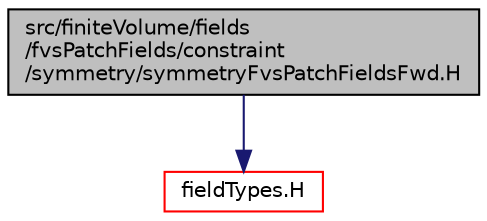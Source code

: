 digraph "src/finiteVolume/fields/fvsPatchFields/constraint/symmetry/symmetryFvsPatchFieldsFwd.H"
{
  bgcolor="transparent";
  edge [fontname="Helvetica",fontsize="10",labelfontname="Helvetica",labelfontsize="10"];
  node [fontname="Helvetica",fontsize="10",shape=record];
  Node0 [label="src/finiteVolume/fields\l/fvsPatchFields/constraint\l/symmetry/symmetryFvsPatchFieldsFwd.H",height=0.2,width=0.4,color="black", fillcolor="grey75", style="filled", fontcolor="black"];
  Node0 -> Node1 [color="midnightblue",fontsize="10",style="solid",fontname="Helvetica"];
  Node1 [label="fieldTypes.H",height=0.2,width=0.4,color="red",URL="$a10322.html",tooltip="Include the header files for all the primitive types that Fields are instantiated for..."];
}
